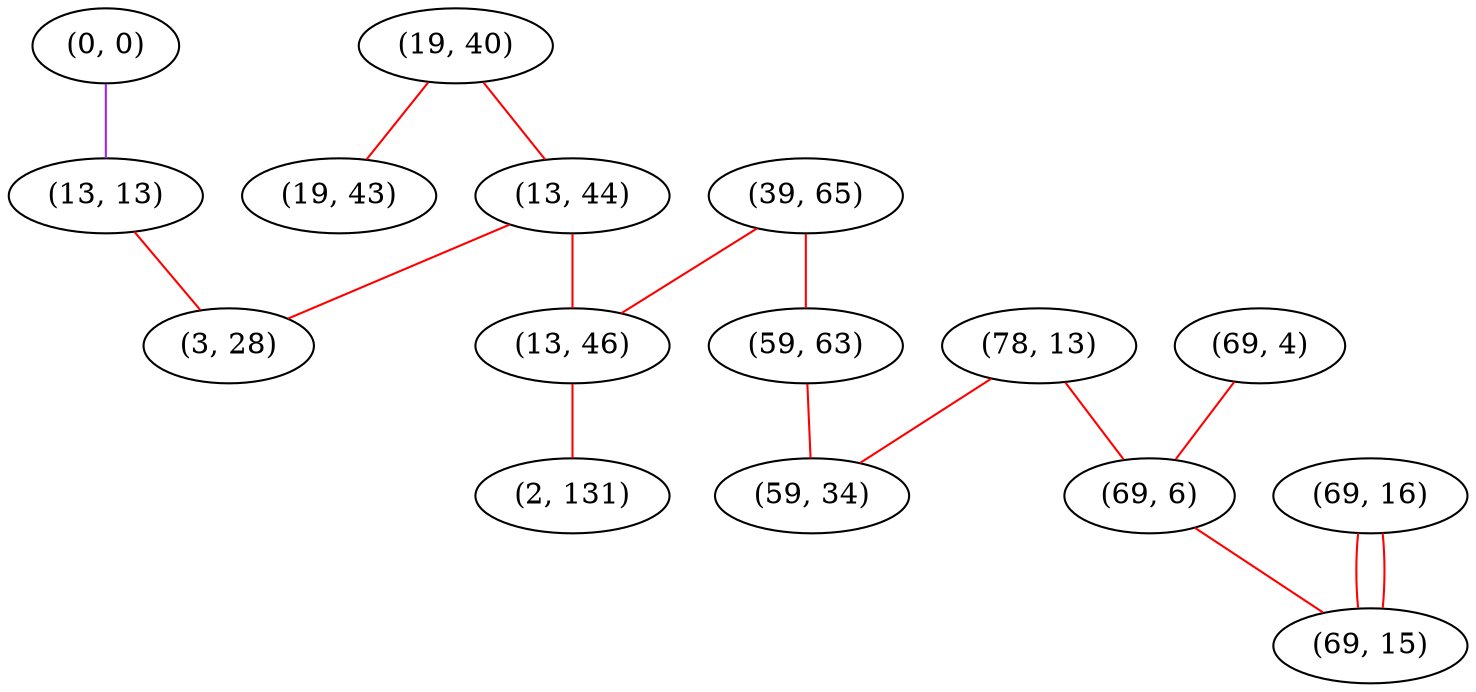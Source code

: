 graph "" {
"(19, 40)";
"(13, 44)";
"(0, 0)";
"(13, 13)";
"(69, 16)";
"(39, 65)";
"(13, 46)";
"(69, 4)";
"(78, 13)";
"(69, 6)";
"(69, 15)";
"(2, 131)";
"(59, 63)";
"(59, 34)";
"(3, 28)";
"(19, 43)";
"(19, 40)" -- "(13, 44)"  [color=red, key=0, weight=1];
"(19, 40)" -- "(19, 43)"  [color=red, key=0, weight=1];
"(13, 44)" -- "(13, 46)"  [color=red, key=0, weight=1];
"(13, 44)" -- "(3, 28)"  [color=red, key=0, weight=1];
"(0, 0)" -- "(13, 13)"  [color=purple, key=0, weight=4];
"(13, 13)" -- "(3, 28)"  [color=red, key=0, weight=1];
"(69, 16)" -- "(69, 15)"  [color=red, key=0, weight=1];
"(69, 16)" -- "(69, 15)"  [color=red, key=1, weight=1];
"(39, 65)" -- "(13, 46)"  [color=red, key=0, weight=1];
"(39, 65)" -- "(59, 63)"  [color=red, key=0, weight=1];
"(13, 46)" -- "(2, 131)"  [color=red, key=0, weight=1];
"(69, 4)" -- "(69, 6)"  [color=red, key=0, weight=1];
"(78, 13)" -- "(69, 6)"  [color=red, key=0, weight=1];
"(78, 13)" -- "(59, 34)"  [color=red, key=0, weight=1];
"(69, 6)" -- "(69, 15)"  [color=red, key=0, weight=1];
"(59, 63)" -- "(59, 34)"  [color=red, key=0, weight=1];
}
